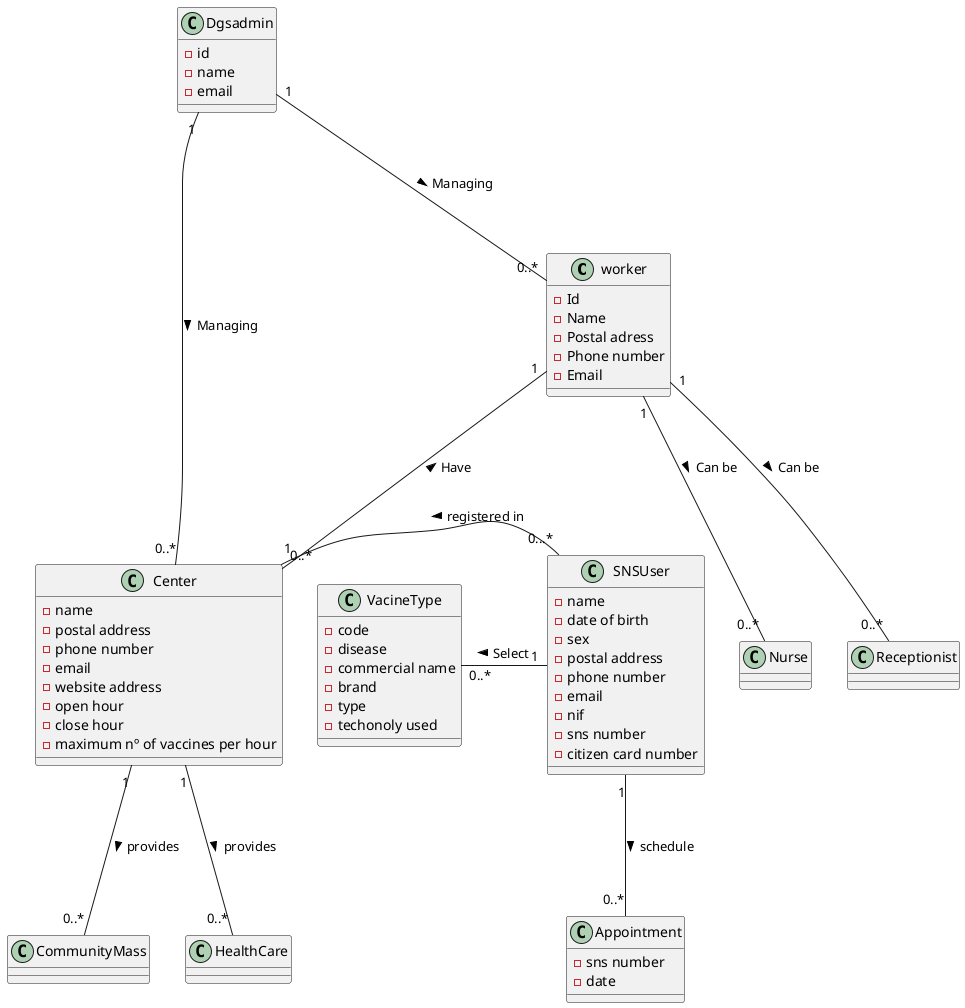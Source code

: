 @startuml

class worker{
-Id
-Name
-Postal adress
-Phone number
-Email
}

class Nurse{
}

class Receptionist{
}

class Appointment{
-sns number
-date
}

class Dgsadmin{
-id
-name
-email

}
class Center {
-name
-postal address
-phone number
-email
-website address
-open hour
-close hour
-maximum nº of vaccines per hour
}

class CommunityMass{

}

class VacineType{
-code
-disease
-commercial name
-brand
-type
-techonoly used
}

class SNSUser{
-name
-date of birth
-sex
-postal address
-phone number
-email
-nif
-sns number
-citizen card number
}
SNSUser"0...*" -left-- "1" Center:  registered in >
Center "1" --- "0..*" HealthCare:  provides >
Center "1" --- "0..*" CommunityMass:  provides >
worker "1" --- "0..*" Nurse: Can be >
worker "1" --- "0..*" Receptionist: Can be >
worker "1" --- "0..*" Center: Have <
SNSUser "1" --- "0..*" Appointment: schedule >
SNSUser "1" -left-- "0..*" VacineType: Select >
Dgsadmin "1" --- "0..*" Center: Managing >
Dgsadmin "1" --- "0..*" worker: Managing >


@enduml
